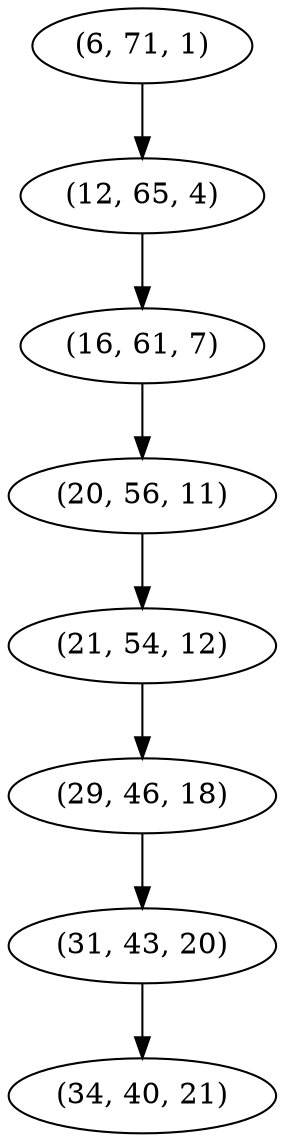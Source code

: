digraph tree {
    "(6, 71, 1)";
    "(12, 65, 4)";
    "(16, 61, 7)";
    "(20, 56, 11)";
    "(21, 54, 12)";
    "(29, 46, 18)";
    "(31, 43, 20)";
    "(34, 40, 21)";
    "(6, 71, 1)" -> "(12, 65, 4)";
    "(12, 65, 4)" -> "(16, 61, 7)";
    "(16, 61, 7)" -> "(20, 56, 11)";
    "(20, 56, 11)" -> "(21, 54, 12)";
    "(21, 54, 12)" -> "(29, 46, 18)";
    "(29, 46, 18)" -> "(31, 43, 20)";
    "(31, 43, 20)" -> "(34, 40, 21)";
}
